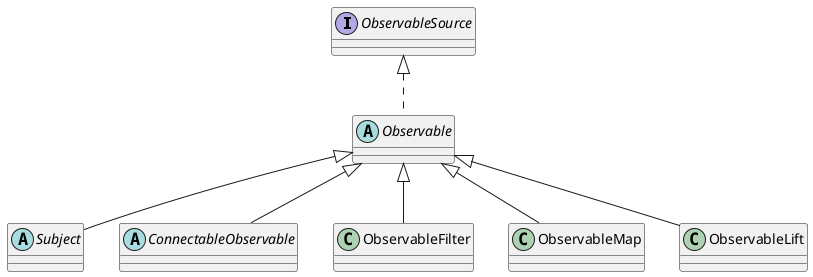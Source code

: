 @startuml
interface ObservableSource
abstract class Observable

ObservableSource <|.. Observable

abstract class Subject
abstract class ConnectableObservable
class ObservableFilter
class ObservableMap
class ObservableLift

Observable <|-- Subject
Observable <|-- ConnectableObservable
Observable <|-- ObservableFilter
Observable <|-- ObservableMap
Observable <|-- ObservableLift

@enduml
